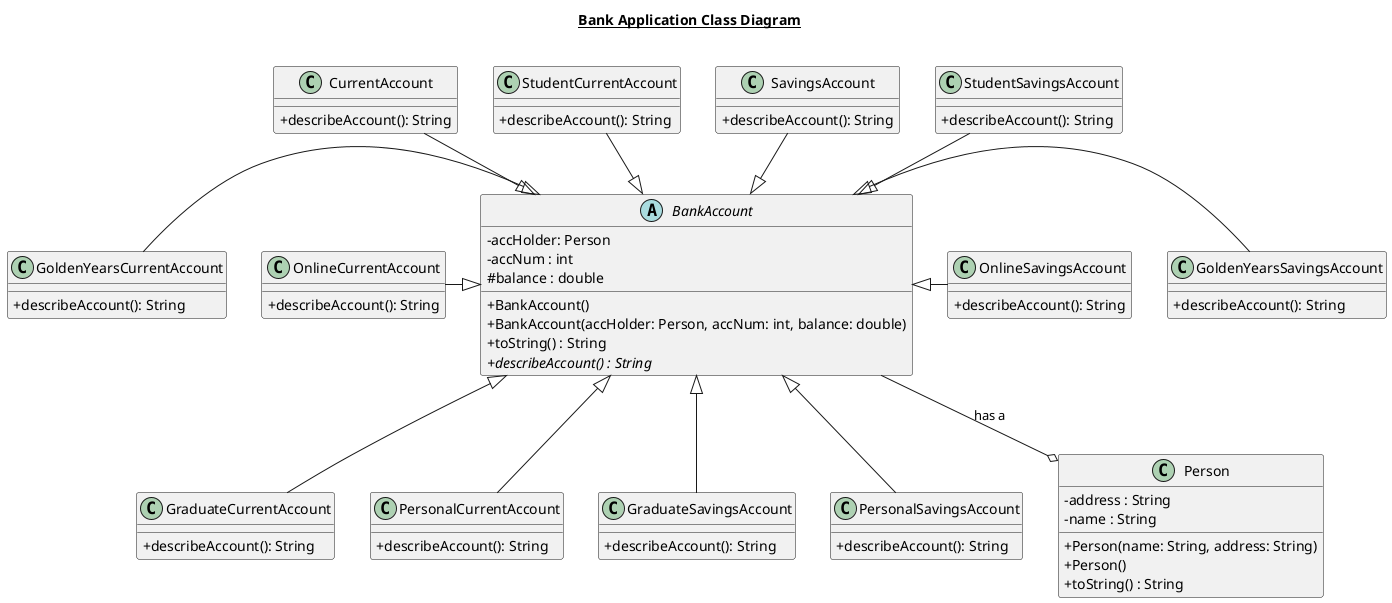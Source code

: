 @startuml
skinparam classAttributeIconSize 0


title __Bank Application Class Diagram__\n


abstract class BankAccount {
- accHolder: Person
    - accNum : int
    # balance : double
    + BankAccount()
    + BankAccount(accHolder: Person, accNum: int, balance: double)
    + toString() : String
    {abstract} + describeAccount() : String
    }

class CurrentAccount {
+ describeAccount(): String
}

class StudentCurrentAccount {
+ describeAccount(): String
}

class GoldenYearsCurrentAccount {
+ describeAccount(): String
}

class OnlineCurrentAccount {
+ describeAccount(): String
}

class GraduateCurrentAccount {
+ describeAccount(): String
}

class PersonalCurrentAccount {
+ describeAccount(): String
}

class SavingsAccount {
+ describeAccount(): String
}

class StudentSavingsAccount {
+ describeAccount(): String
}

class GoldenYearsSavingsAccount {
+ describeAccount(): String
}

class OnlineSavingsAccount {
+ describeAccount(): String
}

class GraduateSavingsAccount {
+ describeAccount(): String
}

class PersonalSavingsAccount {
+ describeAccount(): String
}

class Person {
    - address : String
    - name : String
    + Person(name: String, address: String)
    + Person()
    + toString() : String
}

BankAccount --o Person : has a
CurrentAccount -down-|> BankAccount
StudentCurrentAccount -down-|> BankAccount
GoldenYearsCurrentAccount -right-|> BankAccount
OnlineCurrentAccount -right-|> BankAccount
PersonalCurrentAccount -up-|> BankAccount
GraduateCurrentAccount -up-|> BankAccount
SavingsAccount -down-|> BankAccount
StudentSavingsAccount -down-|> BankAccount
GoldenYearsSavingsAccount -left-|> BankAccount
OnlineSavingsAccount -left-|> BankAccount
PersonalSavingsAccount -up-|> BankAccount
GraduateSavingsAccount -up-|> BankAccount

@enduml
